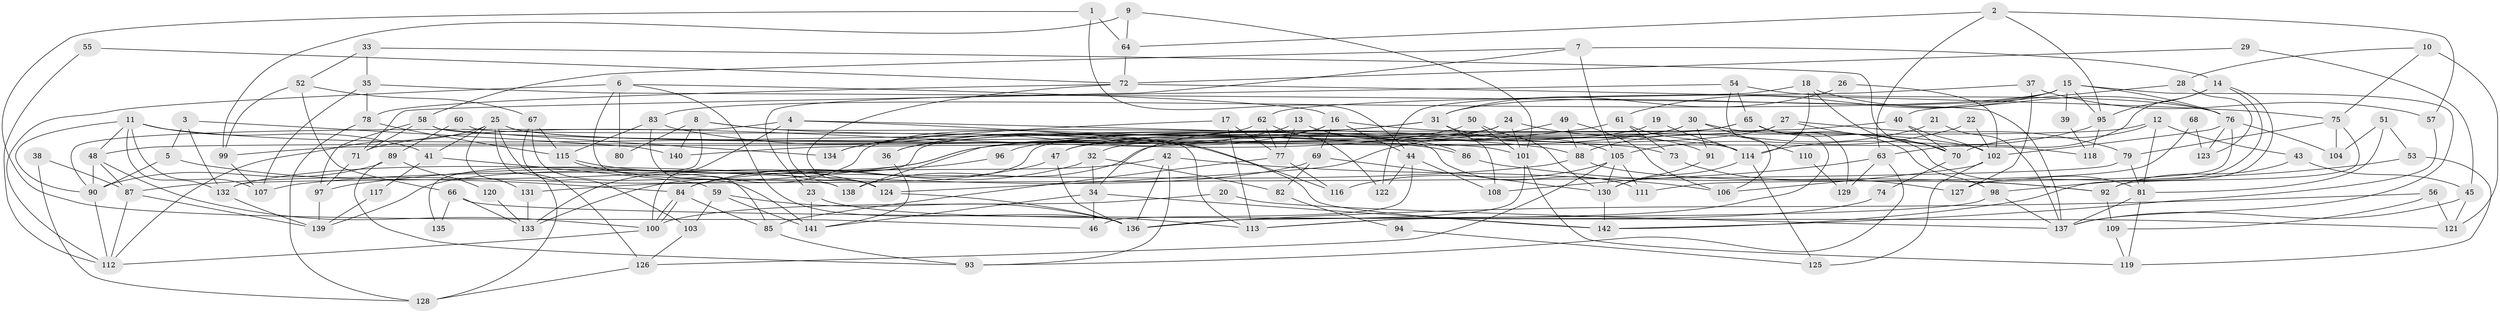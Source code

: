 // Generated by graph-tools (version 1.1) at 2025/50/03/09/25 03:50:01]
// undirected, 142 vertices, 284 edges
graph export_dot {
graph [start="1"]
  node [color=gray90,style=filled];
  1;
  2;
  3;
  4;
  5;
  6;
  7;
  8;
  9;
  10;
  11;
  12;
  13;
  14;
  15;
  16;
  17;
  18;
  19;
  20;
  21;
  22;
  23;
  24;
  25;
  26;
  27;
  28;
  29;
  30;
  31;
  32;
  33;
  34;
  35;
  36;
  37;
  38;
  39;
  40;
  41;
  42;
  43;
  44;
  45;
  46;
  47;
  48;
  49;
  50;
  51;
  52;
  53;
  54;
  55;
  56;
  57;
  58;
  59;
  60;
  61;
  62;
  63;
  64;
  65;
  66;
  67;
  68;
  69;
  70;
  71;
  72;
  73;
  74;
  75;
  76;
  77;
  78;
  79;
  80;
  81;
  82;
  83;
  84;
  85;
  86;
  87;
  88;
  89;
  90;
  91;
  92;
  93;
  94;
  95;
  96;
  97;
  98;
  99;
  100;
  101;
  102;
  103;
  104;
  105;
  106;
  107;
  108;
  109;
  110;
  111;
  112;
  113;
  114;
  115;
  116;
  117;
  118;
  119;
  120;
  121;
  122;
  123;
  124;
  125;
  126;
  127;
  128;
  129;
  130;
  131;
  132;
  133;
  134;
  135;
  136;
  137;
  138;
  139;
  140;
  141;
  142;
  1 -- 46;
  1 -- 44;
  1 -- 64;
  2 -- 95;
  2 -- 64;
  2 -- 57;
  2 -- 63;
  3 -- 5;
  3 -- 132;
  3 -- 140;
  4 -- 124;
  4 -- 100;
  4 -- 73;
  4 -- 90;
  4 -- 142;
  5 -- 84;
  5 -- 90;
  6 -- 112;
  6 -- 138;
  6 -- 16;
  6 -- 80;
  6 -- 136;
  7 -- 14;
  7 -- 105;
  7 -- 23;
  7 -- 58;
  8 -- 132;
  8 -- 88;
  8 -- 80;
  8 -- 111;
  8 -- 140;
  9 -- 99;
  9 -- 64;
  9 -- 101;
  10 -- 75;
  10 -- 121;
  10 -- 28;
  11 -- 107;
  11 -- 90;
  11 -- 41;
  11 -- 48;
  11 -- 86;
  11 -- 132;
  12 -- 81;
  12 -- 138;
  12 -- 43;
  12 -- 70;
  13 -- 86;
  13 -- 77;
  13 -- 134;
  14 -- 127;
  14 -- 63;
  14 -- 95;
  14 -- 142;
  15 -- 76;
  15 -- 95;
  15 -- 31;
  15 -- 39;
  15 -- 61;
  15 -- 83;
  15 -- 137;
  16 -- 133;
  16 -- 36;
  16 -- 44;
  16 -- 69;
  16 -- 102;
  17 -- 134;
  17 -- 77;
  17 -- 113;
  18 -- 76;
  18 -- 114;
  18 -- 70;
  18 -- 122;
  19 -- 32;
  19 -- 114;
  20 -- 100;
  20 -- 137;
  21 -- 137;
  21 -- 88;
  22 -- 102;
  22 -- 105;
  23 -- 141;
  23 -- 113;
  24 -- 140;
  24 -- 101;
  24 -- 91;
  24 -- 138;
  25 -- 41;
  25 -- 112;
  25 -- 101;
  25 -- 114;
  25 -- 126;
  25 -- 128;
  25 -- 131;
  26 -- 31;
  26 -- 102;
  27 -- 70;
  27 -- 48;
  27 -- 47;
  27 -- 79;
  28 -- 40;
  28 -- 123;
  29 -- 72;
  29 -- 45;
  30 -- 91;
  30 -- 98;
  30 -- 34;
  30 -- 87;
  30 -- 110;
  31 -- 36;
  31 -- 105;
  31 -- 108;
  31 -- 135;
  32 -- 34;
  32 -- 84;
  32 -- 82;
  33 -- 35;
  33 -- 70;
  33 -- 52;
  34 -- 142;
  34 -- 46;
  34 -- 141;
  35 -- 78;
  35 -- 107;
  35 -- 137;
  36 -- 141;
  37 -- 57;
  37 -- 127;
  37 -- 62;
  38 -- 128;
  38 -- 87;
  39 -- 118;
  40 -- 47;
  40 -- 70;
  40 -- 102;
  41 -- 59;
  41 -- 117;
  42 -- 136;
  42 -- 84;
  42 -- 93;
  42 -- 106;
  43 -- 92;
  43 -- 45;
  44 -- 122;
  44 -- 46;
  44 -- 108;
  45 -- 137;
  45 -- 121;
  47 -- 136;
  47 -- 84;
  48 -- 100;
  48 -- 87;
  48 -- 90;
  49 -- 106;
  49 -- 124;
  49 -- 88;
  50 -- 130;
  50 -- 101;
  50 -- 71;
  51 -- 53;
  51 -- 81;
  51 -- 104;
  52 -- 67;
  52 -- 66;
  52 -- 99;
  53 -- 98;
  53 -- 119;
  54 -- 71;
  54 -- 106;
  54 -- 65;
  54 -- 76;
  55 -- 112;
  55 -- 72;
  56 -- 136;
  56 -- 121;
  56 -- 109;
  57 -- 142;
  58 -- 71;
  58 -- 97;
  58 -- 118;
  58 -- 134;
  59 -- 136;
  59 -- 103;
  59 -- 141;
  60 -- 113;
  60 -- 89;
  61 -- 139;
  61 -- 73;
  61 -- 114;
  62 -- 77;
  62 -- 99;
  62 -- 122;
  63 -- 108;
  63 -- 93;
  63 -- 129;
  64 -- 72;
  65 -- 113;
  65 -- 81;
  65 -- 96;
  65 -- 129;
  65 -- 133;
  66 -- 133;
  66 -- 121;
  66 -- 135;
  67 -- 115;
  67 -- 141;
  67 -- 103;
  68 -- 111;
  68 -- 123;
  69 -- 130;
  69 -- 82;
  69 -- 132;
  70 -- 74;
  71 -- 97;
  72 -- 78;
  72 -- 75;
  72 -- 124;
  73 -- 127;
  74 -- 113;
  75 -- 104;
  75 -- 79;
  75 -- 92;
  76 -- 102;
  76 -- 104;
  76 -- 123;
  76 -- 127;
  77 -- 116;
  77 -- 85;
  78 -- 115;
  78 -- 128;
  79 -- 81;
  79 -- 131;
  81 -- 137;
  81 -- 119;
  82 -- 94;
  83 -- 85;
  83 -- 115;
  83 -- 116;
  84 -- 100;
  84 -- 100;
  84 -- 85;
  85 -- 93;
  86 -- 92;
  87 -- 112;
  87 -- 139;
  88 -- 92;
  88 -- 107;
  89 -- 90;
  89 -- 93;
  89 -- 120;
  90 -- 112;
  91 -- 130;
  92 -- 109;
  94 -- 125;
  95 -- 114;
  95 -- 118;
  96 -- 97;
  97 -- 139;
  98 -- 137;
  98 -- 136;
  99 -- 107;
  100 -- 112;
  101 -- 119;
  101 -- 136;
  102 -- 106;
  102 -- 125;
  103 -- 126;
  105 -- 130;
  105 -- 111;
  105 -- 116;
  105 -- 126;
  109 -- 119;
  110 -- 129;
  114 -- 125;
  114 -- 130;
  115 -- 124;
  115 -- 138;
  117 -- 139;
  120 -- 133;
  124 -- 136;
  126 -- 128;
  130 -- 142;
  131 -- 133;
  132 -- 139;
}
